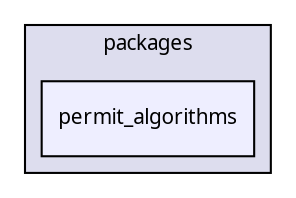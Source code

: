 digraph "packages/permit/packages/permit_algorithms/" {
  compound=true
  node [ fontsize="10", fontname="FreeSans.ttf"];
  edge [ labelfontsize="10", labelfontname="FreeSans.ttf"];
  subgraph clusterdir_ba817ab0780f95827f843ef49f61c250 {
    graph [ bgcolor="#ddddee", pencolor="black", label="packages" fontname="FreeSans.ttf", fontsize="10", URL="dir_ba817ab0780f95827f843ef49f61c250.html"]
  dir_98d7cab7f0be181117191c5f9277deb9 [shape=box, label="permit_algorithms", style="filled", fillcolor="#eeeeff", pencolor="black", URL="dir_98d7cab7f0be181117191c5f9277deb9.html"];
  }
}
